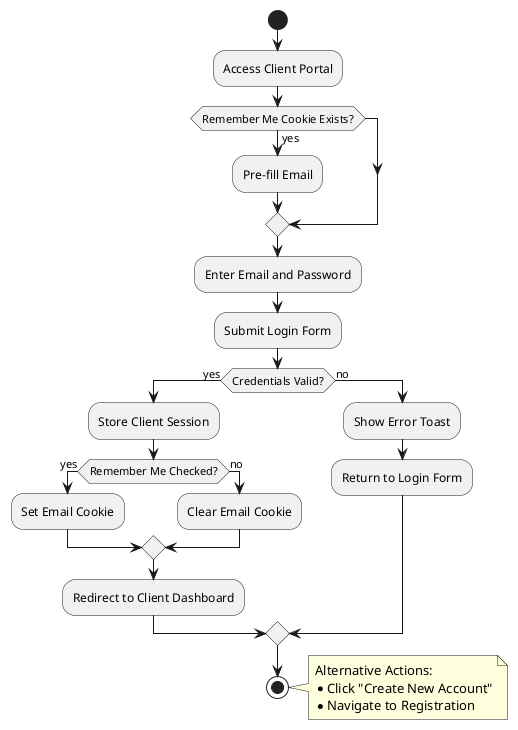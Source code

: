 @startuml Client Login Activity

start
:Access Client Portal;

if (Remember Me Cookie Exists?) then (yes)
  :Pre-fill Email;
endif

:Enter Email and Password;
:Submit Login Form;

if (Credentials Valid?) then (yes)
  :Store Client Session;
  if (Remember Me Checked?) then (yes)
    :Set Email Cookie;
  else (no)
    :Clear Email Cookie;
  endif
  :Redirect to Client Dashboard;
else (no)
  :Show Error Toast;
  :Return to Login Form;
endif

stop

note right
  Alternative Actions:
  * Click "Create New Account"
  * Navigate to Registration
end note

@enduml 